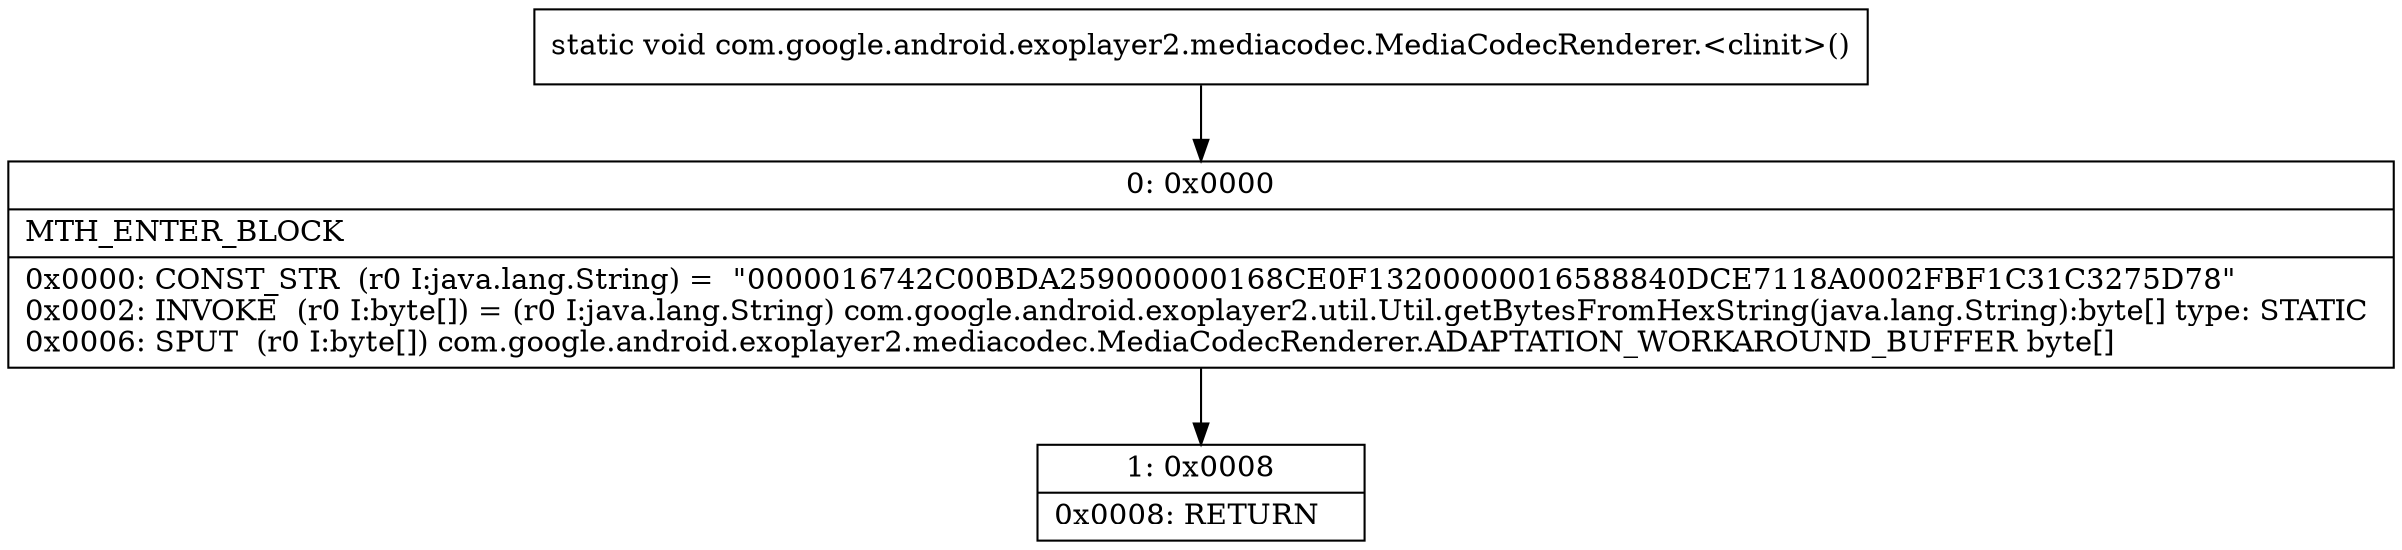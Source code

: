 digraph "CFG forcom.google.android.exoplayer2.mediacodec.MediaCodecRenderer.\<clinit\>()V" {
Node_0 [shape=record,label="{0\:\ 0x0000|MTH_ENTER_BLOCK\l|0x0000: CONST_STR  (r0 I:java.lang.String) =  \"0000016742C00BDA259000000168CE0F13200000016588840DCE7118A0002FBF1C31C3275D78\" \l0x0002: INVOKE  (r0 I:byte[]) = (r0 I:java.lang.String) com.google.android.exoplayer2.util.Util.getBytesFromHexString(java.lang.String):byte[] type: STATIC \l0x0006: SPUT  (r0 I:byte[]) com.google.android.exoplayer2.mediacodec.MediaCodecRenderer.ADAPTATION_WORKAROUND_BUFFER byte[] \l}"];
Node_1 [shape=record,label="{1\:\ 0x0008|0x0008: RETURN   \l}"];
MethodNode[shape=record,label="{static void com.google.android.exoplayer2.mediacodec.MediaCodecRenderer.\<clinit\>() }"];
MethodNode -> Node_0;
Node_0 -> Node_1;
}

